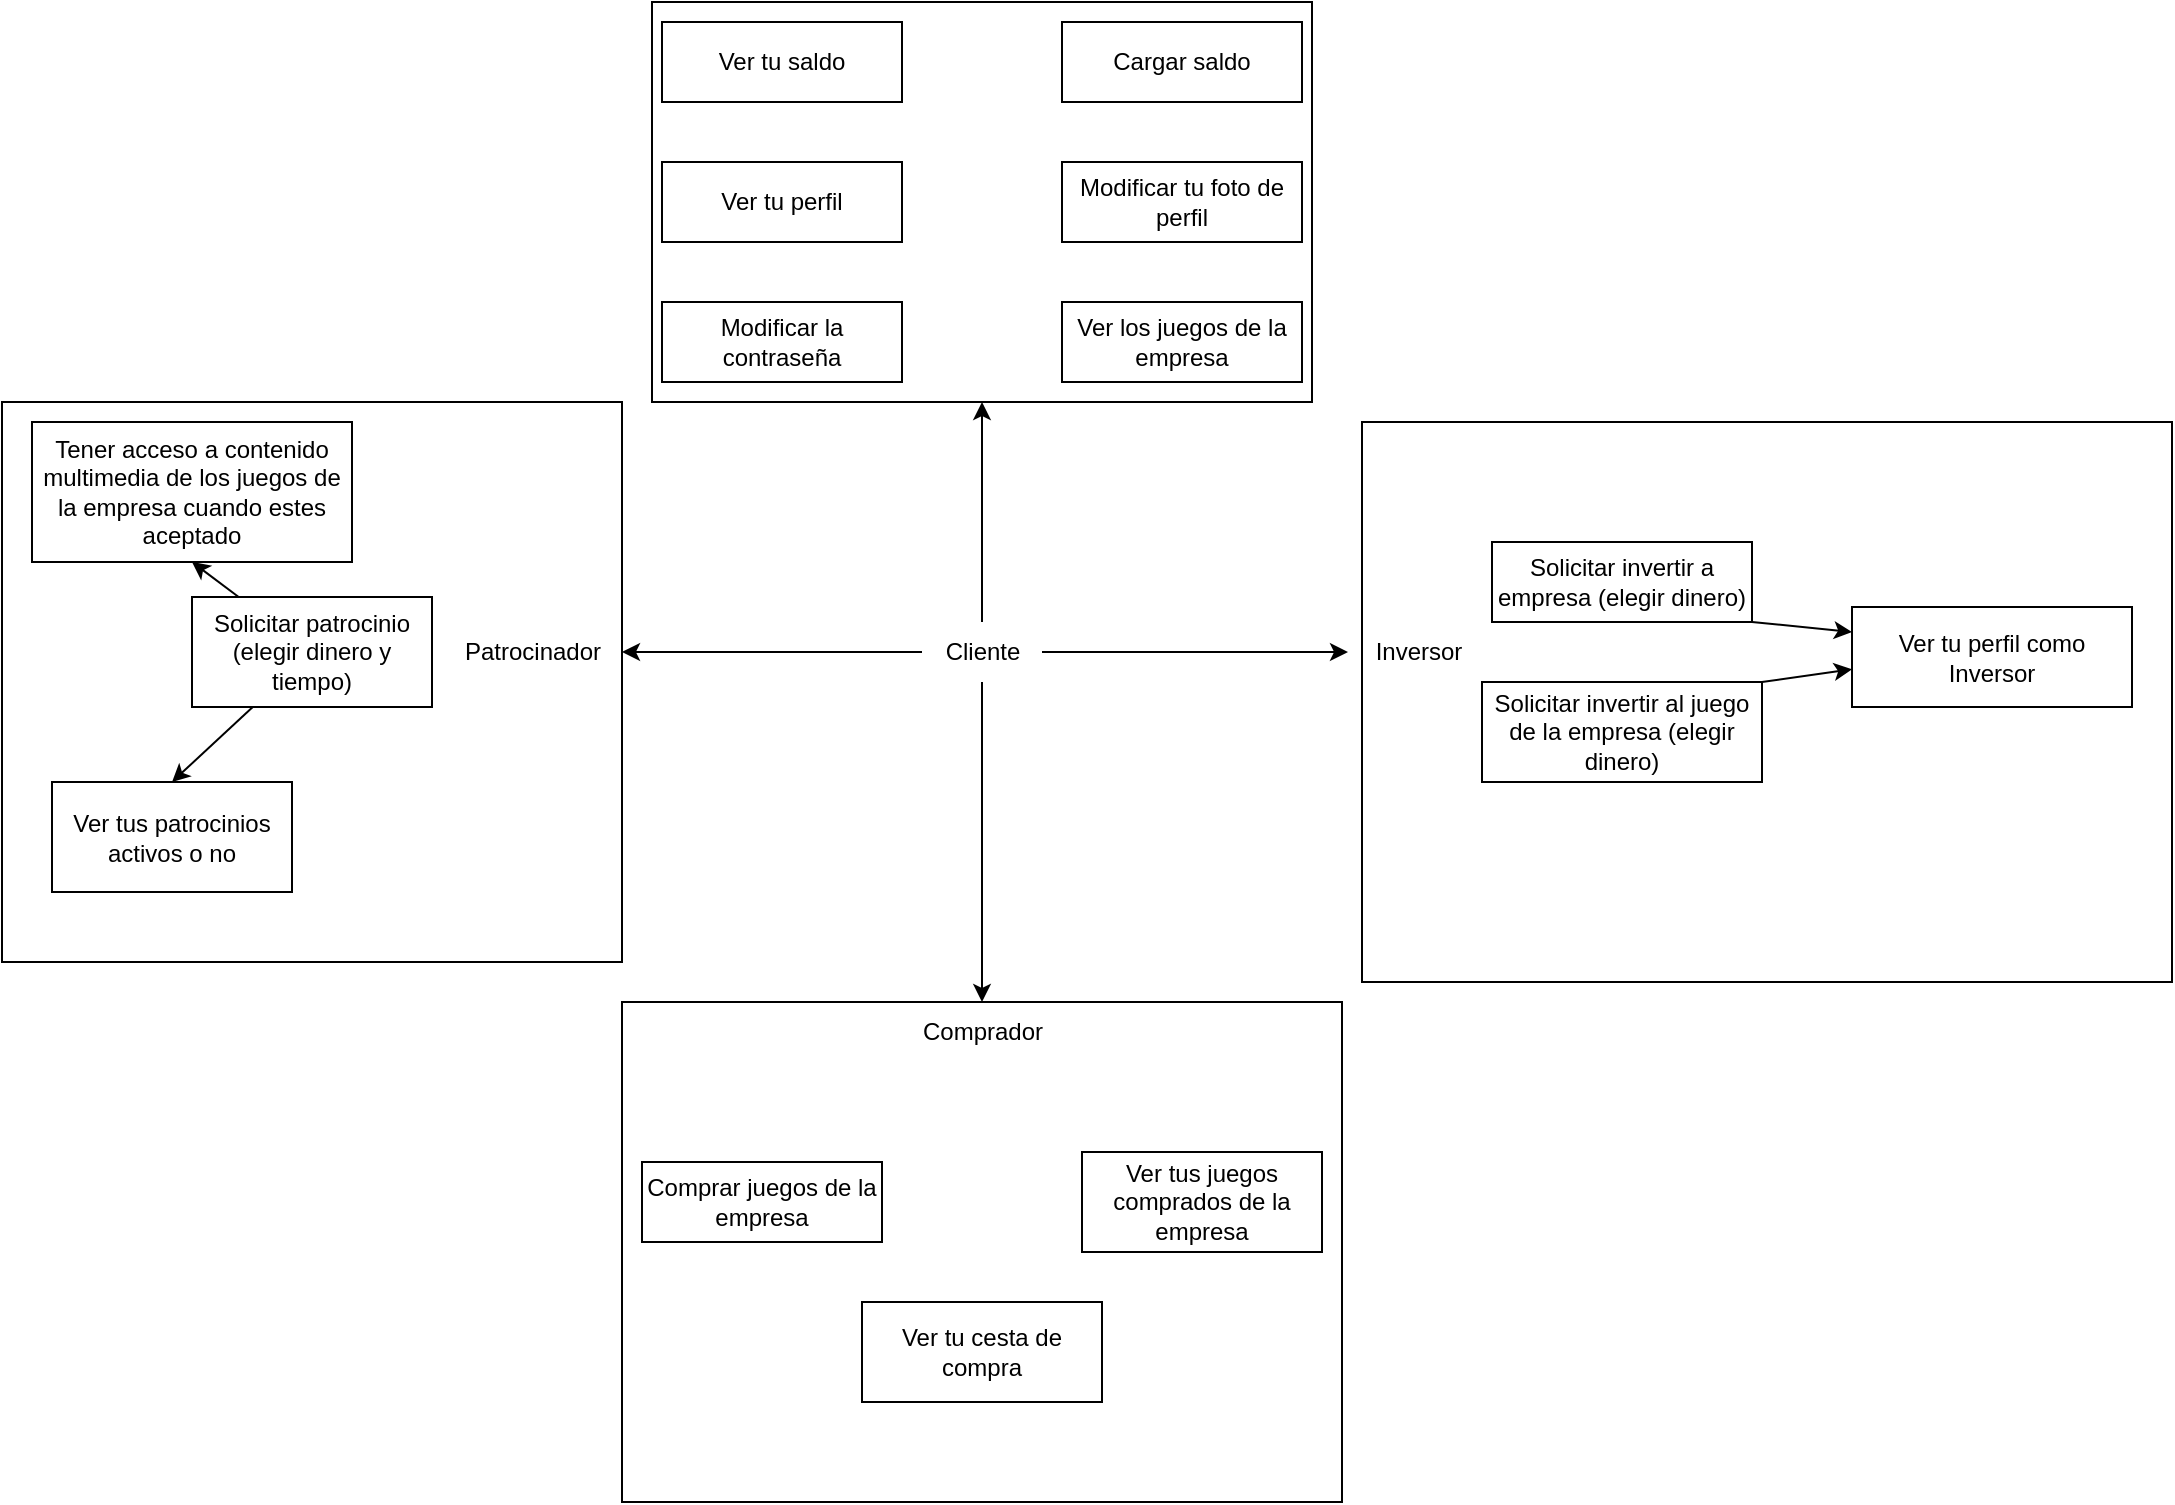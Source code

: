 <mxfile version="26.0.4">
  <diagram name="Página-1" id="0uC4-NYdUZBlsJQjvB9X">
    <mxGraphModel dx="1123" dy="613" grid="1" gridSize="10" guides="1" tooltips="1" connect="1" arrows="1" fold="1" page="1" pageScale="1" pageWidth="1200" pageHeight="1000" math="0" shadow="0">
      <root>
        <mxCell id="0" />
        <mxCell id="1" parent="0" />
        <mxCell id="mPvs-Qs_zoCZcgiNi18o-2" style="edgeStyle=orthogonalEdgeStyle;rounded=0;orthogonalLoop=1;jettySize=auto;html=1;" parent="1" source="mPvs-Qs_zoCZcgiNi18o-1" target="mPvs-Qs_zoCZcgiNi18o-3" edge="1">
          <mxGeometry relative="1" as="geometry">
            <mxPoint x="408" y="445" as="targetPoint" />
          </mxGeometry>
        </mxCell>
        <mxCell id="mPvs-Qs_zoCZcgiNi18o-5" style="edgeStyle=orthogonalEdgeStyle;rounded=0;orthogonalLoop=1;jettySize=auto;html=1;" parent="1" source="mPvs-Qs_zoCZcgiNi18o-1" target="mPvs-Qs_zoCZcgiNi18o-4" edge="1">
          <mxGeometry relative="1" as="geometry">
            <mxPoint x="550" y="600" as="targetPoint" />
            <Array as="points">
              <mxPoint x="548" y="540" />
              <mxPoint x="548" y="540" />
            </Array>
          </mxGeometry>
        </mxCell>
        <mxCell id="mPvs-Qs_zoCZcgiNi18o-7" style="edgeStyle=orthogonalEdgeStyle;rounded=0;orthogonalLoop=1;jettySize=auto;html=1;" parent="1" source="mPvs-Qs_zoCZcgiNi18o-1" target="mPvs-Qs_zoCZcgiNi18o-6" edge="1">
          <mxGeometry relative="1" as="geometry">
            <mxPoint x="720" y="445" as="targetPoint" />
          </mxGeometry>
        </mxCell>
        <mxCell id="mPvs-Qs_zoCZcgiNi18o-26" style="edgeStyle=orthogonalEdgeStyle;rounded=0;orthogonalLoop=1;jettySize=auto;html=1;entryX=0.5;entryY=1;entryDx=0;entryDy=0;" parent="1" source="mPvs-Qs_zoCZcgiNi18o-1" target="mPvs-Qs_zoCZcgiNi18o-18" edge="1">
          <mxGeometry relative="1" as="geometry" />
        </mxCell>
        <mxCell id="mPvs-Qs_zoCZcgiNi18o-1" value="Cliente" style="text;html=1;align=center;verticalAlign=middle;resizable=0;points=[];autosize=1;strokeColor=none;fillColor=none;" parent="1" vertex="1">
          <mxGeometry x="518" y="430" width="60" height="30" as="geometry" />
        </mxCell>
        <mxCell id="mPvs-Qs_zoCZcgiNi18o-15" value="" style="rounded=0;whiteSpace=wrap;html=1;" parent="1" vertex="1">
          <mxGeometry x="58" y="320" width="310" height="280" as="geometry" />
        </mxCell>
        <mxCell id="mPvs-Qs_zoCZcgiNi18o-3" value="Patrocinador" style="text;html=1;align=center;verticalAlign=middle;resizable=0;points=[];autosize=1;strokeColor=none;fillColor=none;" parent="1" vertex="1">
          <mxGeometry x="278" y="430" width="90" height="30" as="geometry" />
        </mxCell>
        <mxCell id="mPvs-Qs_zoCZcgiNi18o-18" value="" style="rounded=0;whiteSpace=wrap;html=1;" parent="1" vertex="1">
          <mxGeometry x="383" y="120" width="330" height="200" as="geometry" />
        </mxCell>
        <mxCell id="mPvs-Qs_zoCZcgiNi18o-8" value="" style="rounded=0;whiteSpace=wrap;html=1;" parent="1" vertex="1">
          <mxGeometry x="368" y="620" width="360" height="250" as="geometry" />
        </mxCell>
        <mxCell id="mPvs-Qs_zoCZcgiNi18o-4" value="Comprador" style="text;html=1;align=center;verticalAlign=middle;resizable=0;points=[];autosize=1;strokeColor=none;fillColor=none;" parent="1" vertex="1">
          <mxGeometry x="508" y="620" width="80" height="30" as="geometry" />
        </mxCell>
        <mxCell id="mPvs-Qs_zoCZcgiNi18o-9" value="Comprar juegos de la empresa" style="rounded=0;whiteSpace=wrap;html=1;" parent="1" vertex="1">
          <mxGeometry x="378" y="700" width="120" height="40" as="geometry" />
        </mxCell>
        <mxCell id="mPvs-Qs_zoCZcgiNi18o-10" value="Ver los juegos de la empresa" style="rounded=0;whiteSpace=wrap;html=1;" parent="1" vertex="1">
          <mxGeometry x="588" y="270" width="120" height="40" as="geometry" />
        </mxCell>
        <mxCell id="mPvs-Qs_zoCZcgiNi18o-11" value="Ver tus juegos comprados de la empresa" style="rounded=0;whiteSpace=wrap;html=1;" parent="1" vertex="1">
          <mxGeometry x="598" y="695" width="120" height="50" as="geometry" />
        </mxCell>
        <mxCell id="mPvs-Qs_zoCZcgiNi18o-13" value="Ver tu cesta de compra" style="rounded=0;whiteSpace=wrap;html=1;" parent="1" vertex="1">
          <mxGeometry x="488" y="770" width="120" height="50" as="geometry" />
        </mxCell>
        <mxCell id="mPvs-Qs_zoCZcgiNi18o-27" value="Modificar la contraseña" style="rounded=0;whiteSpace=wrap;html=1;" parent="1" vertex="1">
          <mxGeometry x="388" y="270" width="120" height="40" as="geometry" />
        </mxCell>
        <mxCell id="mPvs-Qs_zoCZcgiNi18o-28" value="Ver tu perfil" style="rounded=0;whiteSpace=wrap;html=1;" parent="1" vertex="1">
          <mxGeometry x="388" y="200" width="120" height="40" as="geometry" />
        </mxCell>
        <mxCell id="mPvs-Qs_zoCZcgiNi18o-29" value="Modificar tu foto de perfil" style="rounded=0;whiteSpace=wrap;html=1;" parent="1" vertex="1">
          <mxGeometry x="588" y="200" width="120" height="40" as="geometry" />
        </mxCell>
        <mxCell id="mPvs-Qs_zoCZcgiNi18o-30" value="" style="rounded=0;whiteSpace=wrap;html=1;" parent="1" vertex="1">
          <mxGeometry x="738" y="330" width="405" height="280" as="geometry" />
        </mxCell>
        <mxCell id="mPvs-Qs_zoCZcgiNi18o-6" value="Inversor" style="text;html=1;align=center;verticalAlign=middle;resizable=0;points=[];autosize=1;strokeColor=none;fillColor=none;" parent="1" vertex="1">
          <mxGeometry x="731" y="430" width="70" height="30" as="geometry" />
        </mxCell>
        <mxCell id="mPvs-Qs_zoCZcgiNi18o-31" value="Tener acceso a contenido multimedia de los juegos de la empresa cuando estes aceptado" style="rounded=0;whiteSpace=wrap;html=1;" parent="1" vertex="1">
          <mxGeometry x="73" y="330" width="160" height="70" as="geometry" />
        </mxCell>
        <mxCell id="mPvs-Qs_zoCZcgiNi18o-36" style="rounded=0;orthogonalLoop=1;jettySize=auto;html=1;entryX=0.5;entryY=1;entryDx=0;entryDy=0;" parent="1" source="mPvs-Qs_zoCZcgiNi18o-32" target="mPvs-Qs_zoCZcgiNi18o-31" edge="1">
          <mxGeometry relative="1" as="geometry" />
        </mxCell>
        <mxCell id="mPvs-Qs_zoCZcgiNi18o-37" style="rounded=0;orthogonalLoop=1;jettySize=auto;html=1;entryX=0.5;entryY=0;entryDx=0;entryDy=0;" parent="1" source="mPvs-Qs_zoCZcgiNi18o-32" target="mPvs-Qs_zoCZcgiNi18o-33" edge="1">
          <mxGeometry relative="1" as="geometry" />
        </mxCell>
        <mxCell id="mPvs-Qs_zoCZcgiNi18o-32" value="Solicitar patrocinio (elegir dinero y tiempo)" style="rounded=0;whiteSpace=wrap;html=1;" parent="1" vertex="1">
          <mxGeometry x="153" y="417.5" width="120" height="55" as="geometry" />
        </mxCell>
        <mxCell id="mPvs-Qs_zoCZcgiNi18o-33" value="Ver tus patrocinios activos o no" style="rounded=0;whiteSpace=wrap;html=1;" parent="1" vertex="1">
          <mxGeometry x="83" y="510" width="120" height="55" as="geometry" />
        </mxCell>
        <mxCell id="3LUu2VK7ks8kSswbCPJt-3" style="rounded=0;orthogonalLoop=1;jettySize=auto;html=1;exitX=1;exitY=1;exitDx=0;exitDy=0;entryX=0;entryY=0.25;entryDx=0;entryDy=0;" edge="1" parent="1" source="mPvs-Qs_zoCZcgiNi18o-34" target="3LUu2VK7ks8kSswbCPJt-1">
          <mxGeometry relative="1" as="geometry" />
        </mxCell>
        <mxCell id="mPvs-Qs_zoCZcgiNi18o-34" value="Solicitar invertir a empresa (elegir dinero)" style="rounded=0;whiteSpace=wrap;html=1;" parent="1" vertex="1">
          <mxGeometry x="803" y="390" width="130" height="40" as="geometry" />
        </mxCell>
        <mxCell id="3LUu2VK7ks8kSswbCPJt-2" style="rounded=0;orthogonalLoop=1;jettySize=auto;html=1;entryX=0;entryY=0.623;entryDx=0;entryDy=0;exitX=1;exitY=0;exitDx=0;exitDy=0;entryPerimeter=0;" edge="1" parent="1" source="mPvs-Qs_zoCZcgiNi18o-35" target="3LUu2VK7ks8kSswbCPJt-1">
          <mxGeometry relative="1" as="geometry" />
        </mxCell>
        <mxCell id="mPvs-Qs_zoCZcgiNi18o-35" value="Solicitar invertir al juego de la empresa (elegir dinero)" style="rounded=0;whiteSpace=wrap;html=1;" parent="1" vertex="1">
          <mxGeometry x="798" y="460" width="140" height="50" as="geometry" />
        </mxCell>
        <mxCell id="3LUu2VK7ks8kSswbCPJt-1" value="Ver tu perfil como Inversor" style="rounded=0;whiteSpace=wrap;html=1;" vertex="1" parent="1">
          <mxGeometry x="983" y="422.5" width="140" height="50" as="geometry" />
        </mxCell>
        <mxCell id="3LUu2VK7ks8kSswbCPJt-4" value="Ver tu saldo" style="rounded=0;whiteSpace=wrap;html=1;" vertex="1" parent="1">
          <mxGeometry x="388" y="130" width="120" height="40" as="geometry" />
        </mxCell>
        <mxCell id="3LUu2VK7ks8kSswbCPJt-5" value="Cargar saldo" style="rounded=0;whiteSpace=wrap;html=1;" vertex="1" parent="1">
          <mxGeometry x="588" y="130" width="120" height="40" as="geometry" />
        </mxCell>
      </root>
    </mxGraphModel>
  </diagram>
</mxfile>
